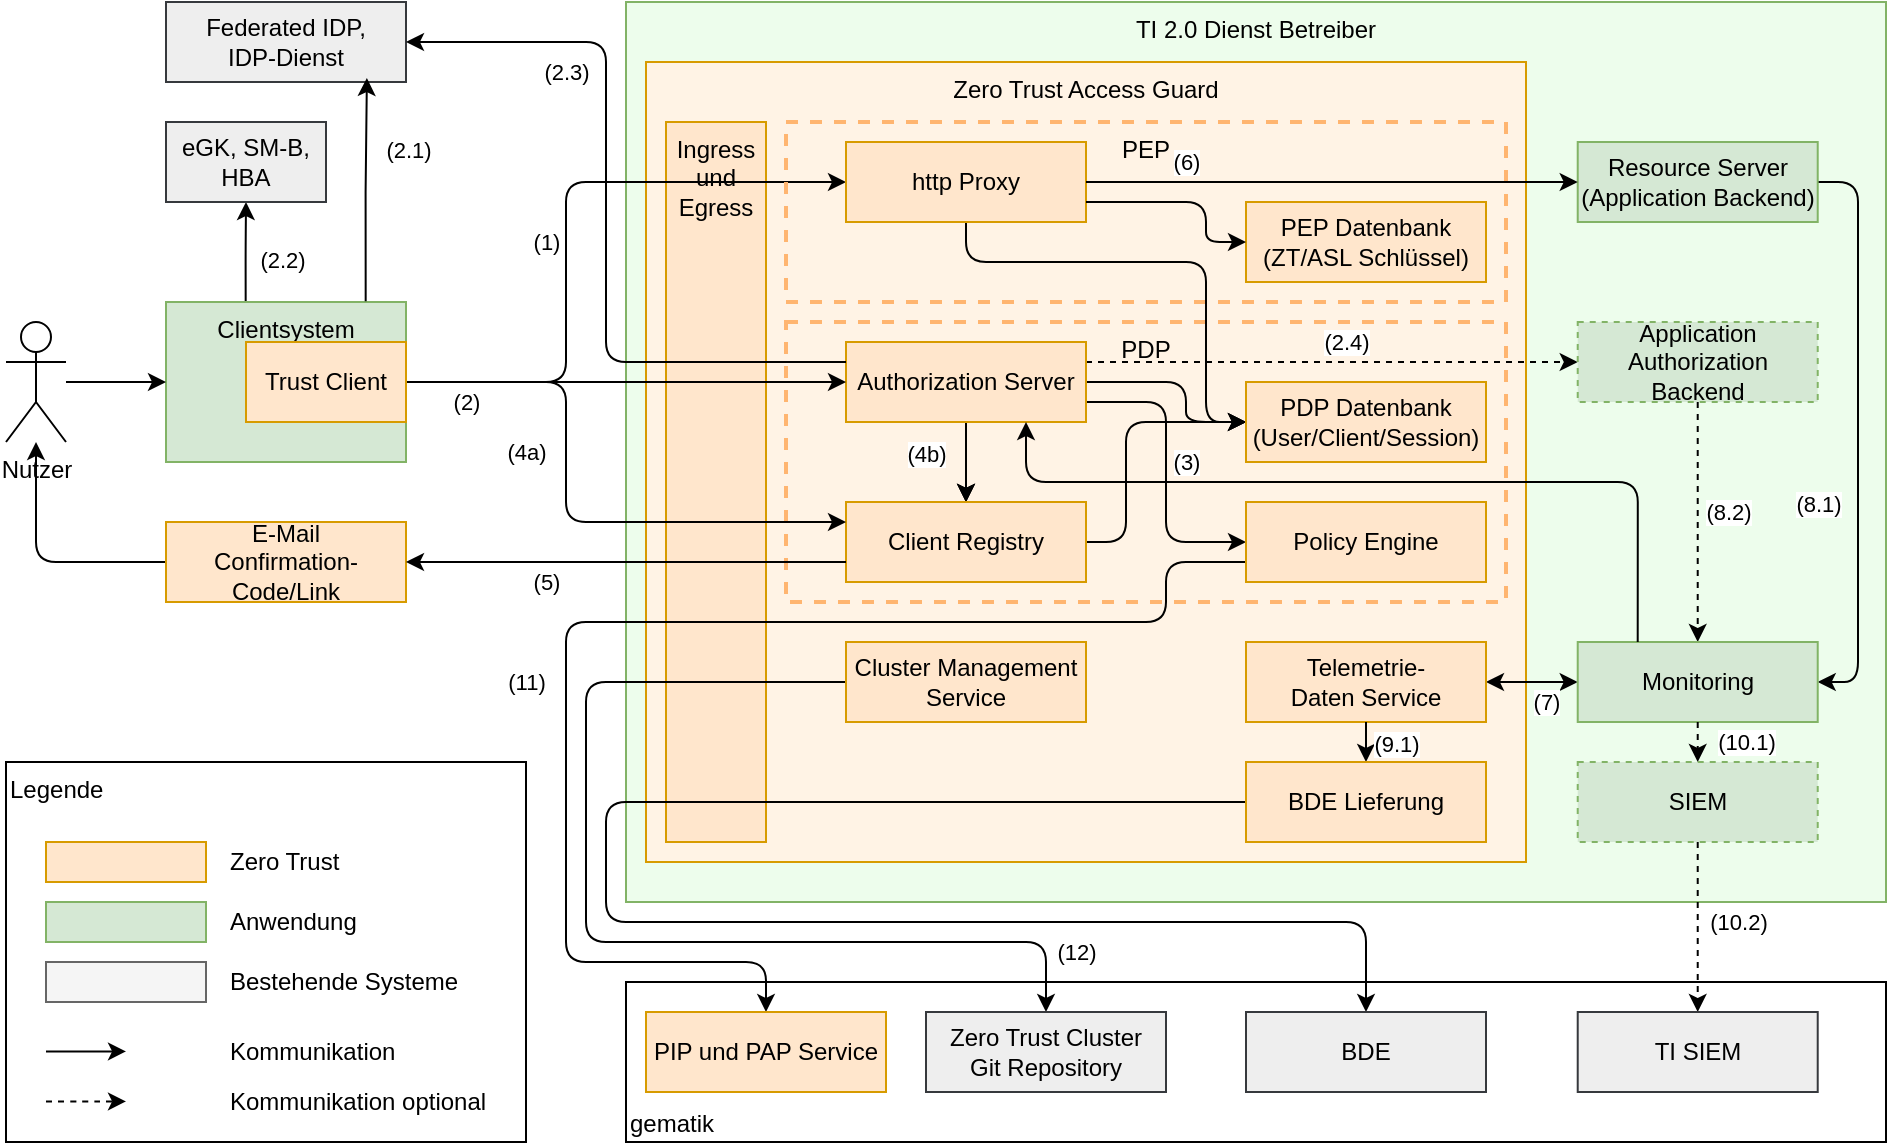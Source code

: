 <mxfile version="24.8.4">
    <diagram name="Seite-1" id="rmcg_aQgjtSpjyozXI4n">
        <mxGraphModel dx="989" dy="655" grid="1" gridSize="10" guides="1" tooltips="1" connect="1" arrows="1" fold="1" page="1" pageScale="1" pageWidth="1169" pageHeight="827" math="0" shadow="0">
            <root>
                <mxCell id="0"/>
                <mxCell id="1" parent="0"/>
                <mxCell id="VlHYgpy21l1go6Lui4qg-1" value="TI 2.0 Dienst Betreiber" style="rounded=0;whiteSpace=wrap;html=1;fillColor=#edfdec;strokeColor=#82b366;align=center;verticalAlign=top;" parent="1" vertex="1">
                    <mxGeometry x="470" y="120" width="630" height="450" as="geometry"/>
                </mxCell>
                <mxCell id="VlHYgpy21l1go6Lui4qg-2" value="Zero Trust Access Guard" style="rounded=0;whiteSpace=wrap;html=1;align=center;verticalAlign=top;fillColor=#fff3e5;strokeColor=#d79b00;" parent="1" vertex="1">
                    <mxGeometry x="480" y="150" width="440" height="400" as="geometry"/>
                </mxCell>
                <mxCell id="VlHYgpy21l1go6Lui4qg-6" value="Ingress&lt;div&gt;und&lt;/div&gt;&lt;div&gt;Egress&lt;div&gt;&lt;/div&gt;&lt;/div&gt;" style="rounded=0;whiteSpace=wrap;html=1;fillColor=#ffe6cc;strokeColor=#d79b00;verticalAlign=top;" parent="1" vertex="1">
                    <mxGeometry x="490" y="180" width="50" height="360" as="geometry"/>
                </mxCell>
                <mxCell id="VlHYgpy21l1go6Lui4qg-73" value="Legende" style="rounded=0;whiteSpace=wrap;html=1;align=left;verticalAlign=top;" parent="1" vertex="1">
                    <mxGeometry x="160" y="500" width="260" height="190" as="geometry"/>
                </mxCell>
                <mxCell id="VlHYgpy21l1go6Lui4qg-50" value="gematik" style="rounded=0;whiteSpace=wrap;html=1;align=left;verticalAlign=bottom;" parent="1" vertex="1">
                    <mxGeometry x="470" y="610" width="630" height="80" as="geometry"/>
                </mxCell>
                <mxCell id="VlHYgpy21l1go6Lui4qg-5" value="PDP" style="rounded=0;whiteSpace=wrap;html=1;fillColor=none;verticalAlign=top;strokeColor=#FFB570;dashed=1;strokeWidth=2;" parent="1" vertex="1">
                    <mxGeometry x="550" y="280" width="360" height="140" as="geometry"/>
                </mxCell>
                <mxCell id="VlHYgpy21l1go6Lui4qg-12" style="edgeStyle=orthogonalEdgeStyle;rounded=1;orthogonalLoop=1;jettySize=auto;html=1;entryX=0;entryY=0.5;entryDx=0;entryDy=0;curved=0;enumerate=0;startArrow=none;startFill=0;exitX=1;exitY=0.75;exitDx=0;exitDy=0;" parent="1" source="VlHYgpy21l1go6Lui4qg-3" target="VlHYgpy21l1go6Lui4qg-4" edge="1">
                    <mxGeometry relative="1" as="geometry">
                        <Array as="points">
                            <mxPoint x="740" y="320"/>
                            <mxPoint x="740" y="390"/>
                        </Array>
                    </mxGeometry>
                </mxCell>
                <mxCell id="VlHYgpy21l1go6Lui4qg-13" value="(3)" style="edgeLabel;html=1;align=center;verticalAlign=middle;resizable=0;points=[];" parent="VlHYgpy21l1go6Lui4qg-12" vertex="1" connectable="0">
                    <mxGeometry x="0.107" y="2" relative="1" as="geometry">
                        <mxPoint x="8" y="-13" as="offset"/>
                    </mxGeometry>
                </mxCell>
                <mxCell id="VlHYgpy21l1go6Lui4qg-17" style="edgeStyle=orthogonalEdgeStyle;rounded=0;orthogonalLoop=1;jettySize=auto;html=1;entryX=0.5;entryY=0;entryDx=0;entryDy=0;" parent="1" source="VlHYgpy21l1go6Lui4qg-3" target="VlHYgpy21l1go6Lui4qg-7" edge="1">
                    <mxGeometry relative="1" as="geometry"/>
                </mxCell>
                <mxCell id="VlHYgpy21l1go6Lui4qg-18" value="(4b)" style="edgeLabel;html=1;align=center;verticalAlign=middle;resizable=0;points=[];" parent="VlHYgpy21l1go6Lui4qg-17" vertex="1" connectable="0">
                    <mxGeometry x="-0.233" relative="1" as="geometry">
                        <mxPoint x="-20" as="offset"/>
                    </mxGeometry>
                </mxCell>
                <mxCell id="VlHYgpy21l1go6Lui4qg-19" value="" style="edgeStyle=orthogonalEdgeStyle;rounded=0;orthogonalLoop=1;jettySize=auto;html=1;" parent="1" source="VlHYgpy21l1go6Lui4qg-3" target="VlHYgpy21l1go6Lui4qg-7" edge="1">
                    <mxGeometry relative="1" as="geometry"/>
                </mxCell>
                <mxCell id="VlHYgpy21l1go6Lui4qg-20" value="" style="edgeStyle=orthogonalEdgeStyle;rounded=0;orthogonalLoop=1;jettySize=auto;html=1;" parent="1" source="VlHYgpy21l1go6Lui4qg-3" target="VlHYgpy21l1go6Lui4qg-7" edge="1">
                    <mxGeometry relative="1" as="geometry"/>
                </mxCell>
                <mxCell id="VlHYgpy21l1go6Lui4qg-42" style="edgeStyle=orthogonalEdgeStyle;rounded=0;orthogonalLoop=1;jettySize=auto;html=1;entryX=0;entryY=0.5;entryDx=0;entryDy=0;dashed=1;exitX=1;exitY=0.25;exitDx=0;exitDy=0;" parent="1" source="VlHYgpy21l1go6Lui4qg-3" target="VlHYgpy21l1go6Lui4qg-9" edge="1">
                    <mxGeometry relative="1" as="geometry"/>
                </mxCell>
                <mxCell id="VlHYgpy21l1go6Lui4qg-43" value="(2.4)" style="edgeLabel;html=1;align=center;verticalAlign=middle;resizable=0;points=[];" parent="VlHYgpy21l1go6Lui4qg-42" vertex="1" connectable="0">
                    <mxGeometry x="-0.001" y="3" relative="1" as="geometry">
                        <mxPoint x="7" y="-7" as="offset"/>
                    </mxGeometry>
                </mxCell>
                <mxCell id="vCcO2jvL2H2B9ToVF4XY-5" style="edgeStyle=orthogonalEdgeStyle;rounded=1;orthogonalLoop=1;jettySize=auto;html=1;entryX=0;entryY=0.5;entryDx=0;entryDy=0;curved=0;exitX=1;exitY=0.5;exitDx=0;exitDy=0;" parent="1" source="VlHYgpy21l1go6Lui4qg-3" target="vCcO2jvL2H2B9ToVF4XY-1" edge="1">
                    <mxGeometry relative="1" as="geometry">
                        <Array as="points">
                            <mxPoint x="750" y="310"/>
                            <mxPoint x="750" y="330"/>
                        </Array>
                    </mxGeometry>
                </mxCell>
                <mxCell id="VlHYgpy21l1go6Lui4qg-3" value="Authorization Server" style="rounded=0;whiteSpace=wrap;html=1;fillColor=#ffe6cc;strokeColor=#d79b00;" parent="1" vertex="1">
                    <mxGeometry x="580" y="290" width="120" height="40" as="geometry"/>
                </mxCell>
                <mxCell id="VlHYgpy21l1go6Lui4qg-55" style="edgeStyle=orthogonalEdgeStyle;rounded=1;orthogonalLoop=1;jettySize=auto;html=1;entryX=0.5;entryY=0;entryDx=0;entryDy=0;exitX=0;exitY=0.75;exitDx=0;exitDy=0;curved=0;" parent="1" source="VlHYgpy21l1go6Lui4qg-4" target="VlHYgpy21l1go6Lui4qg-54" edge="1">
                    <mxGeometry relative="1" as="geometry">
                        <Array as="points">
                            <mxPoint x="740" y="400"/>
                            <mxPoint x="740" y="430"/>
                            <mxPoint x="440" y="430"/>
                            <mxPoint x="440" y="600"/>
                            <mxPoint x="540" y="600"/>
                        </Array>
                    </mxGeometry>
                </mxCell>
                <mxCell id="VlHYgpy21l1go6Lui4qg-68" value="(11)" style="edgeLabel;html=1;align=center;verticalAlign=middle;resizable=0;points=[];" parent="VlHYgpy21l1go6Lui4qg-55" vertex="1" connectable="0">
                    <mxGeometry x="0.396" y="-1" relative="1" as="geometry">
                        <mxPoint x="-19" y="-64" as="offset"/>
                    </mxGeometry>
                </mxCell>
                <mxCell id="VlHYgpy21l1go6Lui4qg-4" value="Policy Engine" style="rounded=0;whiteSpace=wrap;html=1;fillColor=#ffe6cc;strokeColor=#d79b00;" parent="1" vertex="1">
                    <mxGeometry x="780" y="370" width="120" height="40" as="geometry"/>
                </mxCell>
                <mxCell id="vCcO2jvL2H2B9ToVF4XY-2" style="edgeStyle=orthogonalEdgeStyle;rounded=1;orthogonalLoop=1;jettySize=auto;html=1;entryX=0;entryY=0.5;entryDx=0;entryDy=0;curved=0;" parent="1" source="VlHYgpy21l1go6Lui4qg-7" target="vCcO2jvL2H2B9ToVF4XY-1" edge="1">
                    <mxGeometry relative="1" as="geometry">
                        <Array as="points">
                            <mxPoint x="720" y="390"/>
                            <mxPoint x="720" y="330"/>
                        </Array>
                    </mxGeometry>
                </mxCell>
                <mxCell id="VlHYgpy21l1go6Lui4qg-7" value="Client Registry" style="rounded=0;whiteSpace=wrap;html=1;fillColor=#ffe6cc;strokeColor=#d79b00;" parent="1" vertex="1">
                    <mxGeometry x="580" y="370" width="120" height="40" as="geometry"/>
                </mxCell>
                <mxCell id="VlHYgpy21l1go6Lui4qg-49" style="edgeStyle=orthogonalEdgeStyle;rounded=1;orthogonalLoop=1;jettySize=auto;html=1;entryX=1;entryY=0.5;entryDx=0;entryDy=0;curved=0;exitX=1;exitY=0.5;exitDx=0;exitDy=0;" parent="1" source="VlHYgpy21l1go6Lui4qg-8" target="VlHYgpy21l1go6Lui4qg-14" edge="1">
                    <mxGeometry relative="1" as="geometry">
                        <Array as="points">
                            <mxPoint x="1086" y="210"/>
                            <mxPoint x="1086" y="460"/>
                        </Array>
                    </mxGeometry>
                </mxCell>
                <mxCell id="VlHYgpy21l1go6Lui4qg-62" value="(8.1)" style="edgeLabel;html=1;align=center;verticalAlign=middle;resizable=0;points=[];" parent="VlHYgpy21l1go6Lui4qg-49" vertex="1" connectable="0">
                    <mxGeometry x="0.075" y="-1" relative="1" as="geometry">
                        <mxPoint x="-19" y="25" as="offset"/>
                    </mxGeometry>
                </mxCell>
                <mxCell id="VlHYgpy21l1go6Lui4qg-8" value="&lt;div&gt;Resource Server&lt;/div&gt;&lt;div&gt;(Application Backend)&lt;/div&gt;" style="rounded=0;whiteSpace=wrap;html=1;fillColor=#d5e8d4;strokeColor=#82b366;" parent="1" vertex="1">
                    <mxGeometry x="945.86" y="190" width="120" height="40" as="geometry"/>
                </mxCell>
                <mxCell id="VlHYgpy21l1go6Lui4qg-82" style="edgeStyle=orthogonalEdgeStyle;rounded=0;orthogonalLoop=1;jettySize=auto;html=1;entryX=0.5;entryY=0;entryDx=0;entryDy=0;dashed=1;" parent="1" source="VlHYgpy21l1go6Lui4qg-9" target="VlHYgpy21l1go6Lui4qg-14" edge="1">
                    <mxGeometry relative="1" as="geometry"/>
                </mxCell>
                <mxCell id="VlHYgpy21l1go6Lui4qg-83" value="(8.2)" style="edgeLabel;html=1;align=center;verticalAlign=middle;resizable=0;points=[];" parent="VlHYgpy21l1go6Lui4qg-82" vertex="1" connectable="0">
                    <mxGeometry x="-0.087" y="1" relative="1" as="geometry">
                        <mxPoint x="14" as="offset"/>
                    </mxGeometry>
                </mxCell>
                <mxCell id="VlHYgpy21l1go6Lui4qg-9" value="&lt;div&gt;Application Authorization Backend&lt;/div&gt;" style="rounded=0;whiteSpace=wrap;html=1;fillColor=#d5e8d4;strokeColor=#82b366;dashed=1;" parent="1" vertex="1">
                    <mxGeometry x="945.86" y="280" width="120" height="40" as="geometry"/>
                </mxCell>
                <mxCell id="VlHYgpy21l1go6Lui4qg-15" style="edgeStyle=orthogonalEdgeStyle;rounded=0;orthogonalLoop=1;jettySize=auto;html=1;startArrow=classic;startFill=1;" parent="1" source="VlHYgpy21l1go6Lui4qg-10" target="VlHYgpy21l1go6Lui4qg-14" edge="1">
                    <mxGeometry relative="1" as="geometry"/>
                </mxCell>
                <mxCell id="VlHYgpy21l1go6Lui4qg-61" value="(7)" style="edgeLabel;html=1;align=center;verticalAlign=middle;resizable=0;points=[];" parent="VlHYgpy21l1go6Lui4qg-15" vertex="1" connectable="0">
                    <mxGeometry x="0.111" y="-2" relative="1" as="geometry">
                        <mxPoint x="4" y="8" as="offset"/>
                    </mxGeometry>
                </mxCell>
                <mxCell id="VlHYgpy21l1go6Lui4qg-10" value="Telemetrie-Daten&amp;nbsp;&lt;span style=&quot;background-color: initial;&quot;&gt;Service&lt;/span&gt;" style="rounded=0;whiteSpace=wrap;html=1;fillColor=#ffe6cc;strokeColor=#d79b00;" parent="1" vertex="1">
                    <mxGeometry x="780" y="440" width="120" height="40" as="geometry"/>
                </mxCell>
                <mxCell id="VlHYgpy21l1go6Lui4qg-71" style="edgeStyle=orthogonalEdgeStyle;rounded=1;orthogonalLoop=1;jettySize=auto;html=1;entryX=0.5;entryY=0;entryDx=0;entryDy=0;curved=0;exitX=0;exitY=0.5;exitDx=0;exitDy=0;" parent="1" source="VlHYgpy21l1go6Lui4qg-11" target="VlHYgpy21l1go6Lui4qg-69" edge="1">
                    <mxGeometry relative="1" as="geometry">
                        <Array as="points">
                            <mxPoint x="450" y="460"/>
                            <mxPoint x="450" y="590"/>
                            <mxPoint x="680" y="590"/>
                        </Array>
                    </mxGeometry>
                </mxCell>
                <mxCell id="VlHYgpy21l1go6Lui4qg-72" value="(12)" style="edgeLabel;html=1;align=center;verticalAlign=middle;resizable=0;points=[];" parent="VlHYgpy21l1go6Lui4qg-71" vertex="1" connectable="0">
                    <mxGeometry x="0.494" y="1" relative="1" as="geometry">
                        <mxPoint x="113" y="6" as="offset"/>
                    </mxGeometry>
                </mxCell>
                <mxCell id="VlHYgpy21l1go6Lui4qg-11" value="Cluster Management&lt;div&gt;Service&lt;/div&gt;" style="rounded=0;whiteSpace=wrap;html=1;fillColor=#ffe6cc;strokeColor=#d79b00;" parent="1" vertex="1">
                    <mxGeometry x="580" y="440" width="120" height="40" as="geometry"/>
                </mxCell>
                <mxCell id="VlHYgpy21l1go6Lui4qg-63" style="edgeStyle=orthogonalEdgeStyle;rounded=1;orthogonalLoop=1;jettySize=auto;html=1;entryX=0.5;entryY=0;entryDx=0;entryDy=0;curved=0;" parent="1" target="VlHYgpy21l1go6Lui4qg-44" edge="1">
                    <mxGeometry relative="1" as="geometry">
                        <mxPoint x="840" y="480" as="sourcePoint"/>
                    </mxGeometry>
                </mxCell>
                <mxCell id="VlHYgpy21l1go6Lui4qg-64" value="(9.1)" style="edgeLabel;html=1;align=center;verticalAlign=middle;resizable=0;points=[];" parent="VlHYgpy21l1go6Lui4qg-63" vertex="1" connectable="0">
                    <mxGeometry x="0.385" y="1" relative="1" as="geometry">
                        <mxPoint x="14" y="-3" as="offset"/>
                    </mxGeometry>
                </mxCell>
                <mxCell id="VlHYgpy21l1go6Lui4qg-14" value="&lt;div&gt;Monitoring&lt;/div&gt;" style="rounded=0;whiteSpace=wrap;html=1;fillColor=#d5e8d4;strokeColor=#82b366;" parent="1" vertex="1">
                    <mxGeometry x="945.86" y="440" width="120" height="40" as="geometry"/>
                </mxCell>
                <mxCell id="VlHYgpy21l1go6Lui4qg-25" style="edgeStyle=orthogonalEdgeStyle;rounded=1;orthogonalLoop=1;jettySize=auto;html=1;curved=0;entryX=0;entryY=0.5;entryDx=0;entryDy=0;exitX=1;exitY=0.5;exitDx=0;exitDy=0;" parent="1" source="W73TImAPQAttKoGehWNf-1" target="3iQ7CieG_20oYP9cDW3w-2" edge="1">
                    <mxGeometry relative="1" as="geometry">
                        <Array as="points">
                            <mxPoint x="440" y="310"/>
                            <mxPoint x="440" y="210"/>
                        </Array>
                        <mxPoint x="490" y="220" as="targetPoint"/>
                    </mxGeometry>
                </mxCell>
                <mxCell id="VlHYgpy21l1go6Lui4qg-26" value="(1)" style="edgeLabel;html=1;align=center;verticalAlign=middle;resizable=0;points=[];" parent="VlHYgpy21l1go6Lui4qg-25" vertex="1" connectable="0">
                    <mxGeometry x="0.145" y="1" relative="1" as="geometry">
                        <mxPoint x="-13" y="31" as="offset"/>
                    </mxGeometry>
                </mxCell>
                <mxCell id="VlHYgpy21l1go6Lui4qg-36" style="edgeStyle=orthogonalEdgeStyle;rounded=1;orthogonalLoop=1;jettySize=auto;html=1;entryX=0.5;entryY=1;entryDx=0;entryDy=0;curved=0;exitX=0.332;exitY=0;exitDx=0;exitDy=0;exitPerimeter=0;" parent="1" source="VlHYgpy21l1go6Lui4qg-22" target="VlHYgpy21l1go6Lui4qg-35" edge="1">
                    <mxGeometry relative="1" as="geometry">
                        <mxPoint x="280" y="269" as="sourcePoint"/>
                        <mxPoint x="280" y="230" as="targetPoint"/>
                    </mxGeometry>
                </mxCell>
                <mxCell id="VlHYgpy21l1go6Lui4qg-59" value="(2.2)" style="edgeLabel;html=1;align=center;verticalAlign=middle;resizable=0;points=[];" parent="VlHYgpy21l1go6Lui4qg-36" vertex="1" connectable="0">
                    <mxGeometry x="-0.167" y="1" relative="1" as="geometry">
                        <mxPoint x="19" as="offset"/>
                    </mxGeometry>
                </mxCell>
                <mxCell id="VlHYgpy21l1go6Lui4qg-22" value="Clientsystem" style="rounded=0;whiteSpace=wrap;html=1;fillColor=#d5e8d4;strokeColor=#82b366;verticalAlign=top;" parent="1" vertex="1">
                    <mxGeometry x="240" y="270" width="120" height="80" as="geometry"/>
                </mxCell>
                <mxCell id="VlHYgpy21l1go6Lui4qg-30" style="edgeStyle=orthogonalEdgeStyle;rounded=0;orthogonalLoop=1;jettySize=auto;html=1;entryX=0;entryY=0.5;entryDx=0;entryDy=0;" parent="1" source="VlHYgpy21l1go6Lui4qg-29" target="VlHYgpy21l1go6Lui4qg-22" edge="1">
                    <mxGeometry relative="1" as="geometry"/>
                </mxCell>
                <mxCell id="VlHYgpy21l1go6Lui4qg-29" value="Nutzer" style="shape=umlActor;verticalLabelPosition=bottom;verticalAlign=top;html=1;outlineConnect=0;" parent="1" vertex="1">
                    <mxGeometry x="160" y="280" width="30" height="60" as="geometry"/>
                </mxCell>
                <mxCell id="VlHYgpy21l1go6Lui4qg-32" style="edgeStyle=orthogonalEdgeStyle;rounded=1;orthogonalLoop=1;jettySize=auto;html=1;curved=0;" parent="1" source="VlHYgpy21l1go6Lui4qg-31" target="VlHYgpy21l1go6Lui4qg-29" edge="1">
                    <mxGeometry relative="1" as="geometry"/>
                </mxCell>
                <mxCell id="VlHYgpy21l1go6Lui4qg-31" value="E-Mail&lt;div&gt;Confirmation-Code/Link&lt;/div&gt;" style="rounded=0;whiteSpace=wrap;html=1;fillColor=#ffe6cc;strokeColor=#d79b00;" parent="1" vertex="1">
                    <mxGeometry x="240" y="380" width="120" height="40" as="geometry"/>
                </mxCell>
                <mxCell id="VlHYgpy21l1go6Lui4qg-35" value="eGK, SM-B,&lt;div&gt;HBA&lt;/div&gt;" style="rounded=0;whiteSpace=wrap;html=1;fillColor=#eeeeee;strokeColor=#36393d;" parent="1" vertex="1">
                    <mxGeometry x="240" y="180" width="80" height="40" as="geometry"/>
                </mxCell>
                <mxCell id="VlHYgpy21l1go6Lui4qg-37" value="Federated IDP,&lt;div&gt;IDP-Dienst&lt;/div&gt;" style="rounded=0;whiteSpace=wrap;html=1;fillColor=#eeeeee;strokeColor=#36393d;" parent="1" vertex="1">
                    <mxGeometry x="240" y="120" width="120" height="40" as="geometry"/>
                </mxCell>
                <mxCell id="VlHYgpy21l1go6Lui4qg-38" style="edgeStyle=orthogonalEdgeStyle;rounded=0;orthogonalLoop=1;jettySize=auto;html=1;entryX=0.837;entryY=0.95;entryDx=0;entryDy=0;entryPerimeter=0;exitX=0.832;exitY=-0.004;exitDx=0;exitDy=0;exitPerimeter=0;" parent="1" source="VlHYgpy21l1go6Lui4qg-22" target="VlHYgpy21l1go6Lui4qg-37" edge="1">
                    <mxGeometry relative="1" as="geometry"/>
                </mxCell>
                <mxCell id="VlHYgpy21l1go6Lui4qg-41" value="(2.1)" style="edgeLabel;html=1;align=center;verticalAlign=middle;resizable=0;points=[];" parent="VlHYgpy21l1go6Lui4qg-38" vertex="1" connectable="0">
                    <mxGeometry x="0.181" y="1" relative="1" as="geometry">
                        <mxPoint x="21" y="-10" as="offset"/>
                    </mxGeometry>
                </mxCell>
                <mxCell id="VlHYgpy21l1go6Lui4qg-56" style="edgeStyle=orthogonalEdgeStyle;rounded=1;orthogonalLoop=1;jettySize=auto;html=1;entryX=0.5;entryY=0;entryDx=0;entryDy=0;exitX=0;exitY=0.5;exitDx=0;exitDy=0;curved=0;" parent="1" source="VlHYgpy21l1go6Lui4qg-44" target="VlHYgpy21l1go6Lui4qg-52" edge="1">
                    <mxGeometry relative="1" as="geometry">
                        <Array as="points">
                            <mxPoint x="460" y="520"/>
                            <mxPoint x="460" y="580"/>
                            <mxPoint x="840" y="580"/>
                        </Array>
                    </mxGeometry>
                </mxCell>
                <mxCell id="VlHYgpy21l1go6Lui4qg-44" value="&lt;div&gt;BDE Lieferung&lt;/div&gt;" style="rounded=0;whiteSpace=wrap;html=1;fillColor=#ffe6cc;strokeColor=#d79b00;" parent="1" vertex="1">
                    <mxGeometry x="780" y="500" width="120" height="40" as="geometry"/>
                </mxCell>
                <mxCell id="VlHYgpy21l1go6Lui4qg-58" style="edgeStyle=orthogonalEdgeStyle;rounded=0;orthogonalLoop=1;jettySize=auto;html=1;entryX=0.5;entryY=0;entryDx=0;entryDy=0;dashed=1;" parent="1" source="VlHYgpy21l1go6Lui4qg-45" target="VlHYgpy21l1go6Lui4qg-57" edge="1">
                    <mxGeometry relative="1" as="geometry"/>
                </mxCell>
                <mxCell id="VlHYgpy21l1go6Lui4qg-67" value="(10.2)" style="edgeLabel;html=1;align=center;verticalAlign=middle;resizable=0;points=[];" parent="VlHYgpy21l1go6Lui4qg-58" vertex="1" connectable="0">
                    <mxGeometry x="0.004" relative="1" as="geometry">
                        <mxPoint x="20" y="-3" as="offset"/>
                    </mxGeometry>
                </mxCell>
                <mxCell id="VlHYgpy21l1go6Lui4qg-48" style="edgeStyle=orthogonalEdgeStyle;rounded=1;orthogonalLoop=1;jettySize=auto;html=1;entryX=0.5;entryY=0;entryDx=0;entryDy=0;dashed=1;curved=0;exitX=0.5;exitY=1;exitDx=0;exitDy=0;" parent="1" source="VlHYgpy21l1go6Lui4qg-14" target="VlHYgpy21l1go6Lui4qg-45" edge="1">
                    <mxGeometry relative="1" as="geometry">
                        <Array as="points"/>
                    </mxGeometry>
                </mxCell>
                <mxCell id="VlHYgpy21l1go6Lui4qg-65" value="(10.1)" style="edgeLabel;html=1;align=center;verticalAlign=middle;resizable=0;points=[];" parent="VlHYgpy21l1go6Lui4qg-48" vertex="1" connectable="0">
                    <mxGeometry x="-0.052" relative="1" as="geometry">
                        <mxPoint x="24" as="offset"/>
                    </mxGeometry>
                </mxCell>
                <mxCell id="VlHYgpy21l1go6Lui4qg-52" value="&lt;div&gt;BDE&lt;/div&gt;" style="rounded=0;whiteSpace=wrap;html=1;fillColor=#eeeeee;strokeColor=#36393d;" parent="1" vertex="1">
                    <mxGeometry x="780" y="625" width="120" height="40" as="geometry"/>
                </mxCell>
                <mxCell id="VlHYgpy21l1go6Lui4qg-54" value="PIP und PAP Service" style="rounded=0;whiteSpace=wrap;html=1;fillColor=#ffe6cc;strokeColor=#d79b00;" parent="1" vertex="1">
                    <mxGeometry x="480" y="625" width="120" height="40" as="geometry"/>
                </mxCell>
                <mxCell id="VlHYgpy21l1go6Lui4qg-57" value="&lt;div&gt;TI SIEM&lt;/div&gt;" style="rounded=0;whiteSpace=wrap;html=1;fillColor=#eeeeee;strokeColor=#36393d;" parent="1" vertex="1">
                    <mxGeometry x="945.86" y="625" width="120" height="40" as="geometry"/>
                </mxCell>
                <mxCell id="VlHYgpy21l1go6Lui4qg-69" value="Zero Trust Cluster Git&amp;nbsp;&lt;span style=&quot;background-color: initial;&quot;&gt;Repository&lt;/span&gt;" style="rounded=0;whiteSpace=wrap;html=1;fillColor=#eeeeee;strokeColor=#36393d;" parent="1" vertex="1">
                    <mxGeometry x="620" y="625" width="120" height="40" as="geometry"/>
                </mxCell>
                <mxCell id="VlHYgpy21l1go6Lui4qg-74" value="" style="rounded=0;whiteSpace=wrap;html=1;fillColor=#ffe6cc;strokeColor=#d79b00;" parent="1" vertex="1">
                    <mxGeometry x="180" y="540" width="80" height="20" as="geometry"/>
                </mxCell>
                <mxCell id="VlHYgpy21l1go6Lui4qg-75" value="Zero Trust" style="text;html=1;align=left;verticalAlign=middle;whiteSpace=wrap;rounded=0;" parent="1" vertex="1">
                    <mxGeometry x="270" y="540" width="130" height="20" as="geometry"/>
                </mxCell>
                <mxCell id="VlHYgpy21l1go6Lui4qg-76" value="" style="rounded=0;whiteSpace=wrap;html=1;fillColor=#d5e8d4;strokeColor=#82b366;" parent="1" vertex="1">
                    <mxGeometry x="180" y="570" width="80" height="20" as="geometry"/>
                </mxCell>
                <mxCell id="VlHYgpy21l1go6Lui4qg-77" value="Anwendung" style="text;html=1;align=left;verticalAlign=middle;whiteSpace=wrap;rounded=0;" parent="1" vertex="1">
                    <mxGeometry x="270" y="570" width="130" height="20" as="geometry"/>
                </mxCell>
                <mxCell id="VlHYgpy21l1go6Lui4qg-78" value="" style="rounded=0;whiteSpace=wrap;html=1;fillColor=#f5f5f5;strokeColor=#666666;fontColor=#333333;" parent="1" vertex="1">
                    <mxGeometry x="180" y="600" width="80" height="20" as="geometry"/>
                </mxCell>
                <mxCell id="VlHYgpy21l1go6Lui4qg-79" value="Bestehende Systeme" style="text;html=1;align=left;verticalAlign=middle;whiteSpace=wrap;rounded=0;" parent="1" vertex="1">
                    <mxGeometry x="270" y="600" width="130" height="20" as="geometry"/>
                </mxCell>
                <mxCell id="VlHYgpy21l1go6Lui4qg-88" style="edgeStyle=orthogonalEdgeStyle;rounded=1;orthogonalLoop=1;jettySize=auto;html=1;curved=0;" parent="1" edge="1">
                    <mxGeometry relative="1" as="geometry">
                        <mxPoint x="180" y="644.71" as="sourcePoint"/>
                        <mxPoint x="220" y="644.71" as="targetPoint"/>
                        <Array as="points">
                            <mxPoint x="200" y="645"/>
                            <mxPoint x="200" y="645"/>
                        </Array>
                    </mxGeometry>
                </mxCell>
                <mxCell id="VlHYgpy21l1go6Lui4qg-90" value="Kommunikation" style="text;html=1;align=left;verticalAlign=middle;whiteSpace=wrap;rounded=0;" parent="1" vertex="1">
                    <mxGeometry x="270" y="635" width="120" height="20" as="geometry"/>
                </mxCell>
                <mxCell id="VlHYgpy21l1go6Lui4qg-91" style="edgeStyle=orthogonalEdgeStyle;rounded=1;orthogonalLoop=1;jettySize=auto;html=1;curved=0;dashed=1;" parent="1" edge="1">
                    <mxGeometry relative="1" as="geometry">
                        <mxPoint x="180" y="669.71" as="sourcePoint"/>
                        <mxPoint x="220" y="669.71" as="targetPoint"/>
                        <Array as="points">
                            <mxPoint x="200" y="669.71"/>
                            <mxPoint x="200" y="669.71"/>
                        </Array>
                    </mxGeometry>
                </mxCell>
                <mxCell id="VlHYgpy21l1go6Lui4qg-92" value="Kommunikation optional" style="text;html=1;align=left;verticalAlign=middle;whiteSpace=wrap;rounded=0;" parent="1" vertex="1">
                    <mxGeometry x="270" y="660" width="140" height="20" as="geometry"/>
                </mxCell>
                <mxCell id="VlHYgpy21l1go6Lui4qg-23" style="edgeStyle=orthogonalEdgeStyle;rounded=0;orthogonalLoop=1;jettySize=auto;html=1;entryX=0;entryY=0.5;entryDx=0;entryDy=0;" parent="1" source="VlHYgpy21l1go6Lui4qg-22" target="VlHYgpy21l1go6Lui4qg-3" edge="1">
                    <mxGeometry relative="1" as="geometry"/>
                </mxCell>
                <mxCell id="VlHYgpy21l1go6Lui4qg-24" value="(2)" style="edgeLabel;html=1;align=center;verticalAlign=middle;resizable=0;points=[];" parent="VlHYgpy21l1go6Lui4qg-23" vertex="1" connectable="0">
                    <mxGeometry x="-0.467" y="-3" relative="1" as="geometry">
                        <mxPoint x="-29" y="7" as="offset"/>
                    </mxGeometry>
                </mxCell>
                <mxCell id="VlHYgpy21l1go6Lui4qg-39" style="edgeStyle=orthogonalEdgeStyle;rounded=1;orthogonalLoop=1;jettySize=auto;html=1;curved=0;exitX=1;exitY=0.5;exitDx=0;exitDy=0;" parent="1" source="W73TImAPQAttKoGehWNf-1" target="VlHYgpy21l1go6Lui4qg-7" edge="1">
                    <mxGeometry relative="1" as="geometry">
                        <Array as="points">
                            <mxPoint x="440" y="310"/>
                            <mxPoint x="440" y="380"/>
                        </Array>
                    </mxGeometry>
                </mxCell>
                <mxCell id="VlHYgpy21l1go6Lui4qg-40" value="(4a)" style="edgeLabel;html=1;align=center;verticalAlign=middle;resizable=0;points=[];" parent="VlHYgpy21l1go6Lui4qg-39" vertex="1" connectable="0">
                    <mxGeometry x="0.201" y="-1" relative="1" as="geometry">
                        <mxPoint x="-44" y="-36" as="offset"/>
                    </mxGeometry>
                </mxCell>
                <mxCell id="VlHYgpy21l1go6Lui4qg-33" style="edgeStyle=orthogonalEdgeStyle;rounded=0;orthogonalLoop=1;jettySize=auto;html=1;entryX=1;entryY=0.5;entryDx=0;entryDy=0;exitX=0;exitY=0.75;exitDx=0;exitDy=0;" parent="1" source="VlHYgpy21l1go6Lui4qg-7" target="VlHYgpy21l1go6Lui4qg-31" edge="1">
                    <mxGeometry relative="1" as="geometry"/>
                </mxCell>
                <mxCell id="VlHYgpy21l1go6Lui4qg-34" value="(5)" style="edgeLabel;html=1;align=center;verticalAlign=middle;resizable=0;points=[];" parent="VlHYgpy21l1go6Lui4qg-33" vertex="1" connectable="0">
                    <mxGeometry x="0.377" y="1" relative="1" as="geometry">
                        <mxPoint x="1" y="9" as="offset"/>
                    </mxGeometry>
                </mxCell>
                <mxCell id="W73TImAPQAttKoGehWNf-1" value="Trust Client" style="rounded=0;whiteSpace=wrap;html=1;fillColor=#ffe6cc;strokeColor=#d79b00;" parent="1" vertex="1">
                    <mxGeometry x="280" y="290" width="80" height="40" as="geometry"/>
                </mxCell>
                <mxCell id="3iQ7CieG_20oYP9cDW3w-1" value="PEP" style="rounded=0;whiteSpace=wrap;html=1;fillColor=none;verticalAlign=top;strokeColor=#FFB570;dashed=1;strokeWidth=2;" parent="1" vertex="1">
                    <mxGeometry x="550" y="180" width="360" height="90" as="geometry"/>
                </mxCell>
                <mxCell id="vCcO2jvL2H2B9ToVF4XY-4" style="edgeStyle=orthogonalEdgeStyle;rounded=1;orthogonalLoop=1;jettySize=auto;html=1;curved=0;exitX=0.5;exitY=1;exitDx=0;exitDy=0;" parent="1" source="3iQ7CieG_20oYP9cDW3w-2" edge="1">
                    <mxGeometry relative="1" as="geometry">
                        <mxPoint x="780" y="330" as="targetPoint"/>
                        <Array as="points">
                            <mxPoint x="640" y="250"/>
                            <mxPoint x="760" y="250"/>
                            <mxPoint x="760" y="330"/>
                        </Array>
                    </mxGeometry>
                </mxCell>
                <mxCell id="3iQ7CieG_20oYP9cDW3w-2" value="http Proxy" style="rounded=0;whiteSpace=wrap;html=1;fillColor=#ffe6cc;strokeColor=#d79b00;" parent="1" vertex="1">
                    <mxGeometry x="580" y="190" width="120" height="40" as="geometry"/>
                </mxCell>
                <mxCell id="W73TImAPQAttKoGehWNf-2" style="edgeStyle=orthogonalEdgeStyle;rounded=1;orthogonalLoop=1;jettySize=auto;html=1;entryX=1;entryY=0.5;entryDx=0;entryDy=0;exitX=0;exitY=0.25;exitDx=0;exitDy=0;curved=0;" parent="1" source="VlHYgpy21l1go6Lui4qg-3" target="VlHYgpy21l1go6Lui4qg-37" edge="1">
                    <mxGeometry relative="1" as="geometry">
                        <Array as="points">
                            <mxPoint x="460" y="300"/>
                            <mxPoint x="460" y="140"/>
                        </Array>
                    </mxGeometry>
                </mxCell>
                <mxCell id="W73TImAPQAttKoGehWNf-3" value="(2.3)" style="edgeLabel;html=1;align=center;verticalAlign=middle;resizable=0;points=[];" parent="W73TImAPQAttKoGehWNf-2" vertex="1" connectable="0">
                    <mxGeometry x="0.002" y="1" relative="1" as="geometry">
                        <mxPoint x="-19" y="-75" as="offset"/>
                    </mxGeometry>
                </mxCell>
                <mxCell id="VlHYgpy21l1go6Lui4qg-16" style="edgeStyle=orthogonalEdgeStyle;rounded=1;orthogonalLoop=1;jettySize=auto;html=1;entryX=0;entryY=0.5;entryDx=0;entryDy=0;exitX=1;exitY=0.5;exitDx=0;exitDy=0;curved=0;" parent="1" source="3iQ7CieG_20oYP9cDW3w-2" target="VlHYgpy21l1go6Lui4qg-8" edge="1">
                    <mxGeometry relative="1" as="geometry"/>
                </mxCell>
                <mxCell id="VlHYgpy21l1go6Lui4qg-60" value="(6)" style="edgeLabel;html=1;align=center;verticalAlign=middle;resizable=0;points=[];" parent="VlHYgpy21l1go6Lui4qg-16" vertex="1" connectable="0">
                    <mxGeometry x="-0.396" y="1" relative="1" as="geometry">
                        <mxPoint x="-24" y="-9" as="offset"/>
                    </mxGeometry>
                </mxCell>
                <mxCell id="vCcO2jvL2H2B9ToVF4XY-1" value="PDP Datenbank&lt;div&gt;(User/Client/Session)&lt;/div&gt;" style="rounded=0;whiteSpace=wrap;html=1;fillColor=#ffe6cc;strokeColor=#d79b00;" parent="1" vertex="1">
                    <mxGeometry x="780" y="310" width="120" height="40" as="geometry"/>
                </mxCell>
                <mxCell id="2" value="PEP Datenbank&lt;div&gt;(ZT/ASL Schlüssel)&lt;/div&gt;" style="rounded=0;whiteSpace=wrap;html=1;fillColor=#ffe6cc;strokeColor=#d79b00;" parent="1" vertex="1">
                    <mxGeometry x="780" y="220" width="120" height="40" as="geometry"/>
                </mxCell>
                <mxCell id="6" style="edgeStyle=orthogonalEdgeStyle;rounded=1;orthogonalLoop=1;jettySize=auto;html=1;curved=0;exitX=1;exitY=0.75;exitDx=0;exitDy=0;entryX=0;entryY=0.5;entryDx=0;entryDy=0;" parent="1" source="3iQ7CieG_20oYP9cDW3w-2" target="2" edge="1">
                    <mxGeometry relative="1" as="geometry">
                        <mxPoint x="790" y="340" as="targetPoint"/>
                        <Array as="points">
                            <mxPoint x="760" y="220"/>
                            <mxPoint x="760" y="240"/>
                        </Array>
                        <mxPoint x="650" y="240" as="sourcePoint"/>
                    </mxGeometry>
                </mxCell>
                <mxCell id="9" style="edgeStyle=orthogonalEdgeStyle;html=1;entryX=0.75;entryY=1;entryDx=0;entryDy=0;exitX=0.25;exitY=0;exitDx=0;exitDy=0;" edge="1" parent="1" source="VlHYgpy21l1go6Lui4qg-14" target="VlHYgpy21l1go6Lui4qg-3">
                    <mxGeometry relative="1" as="geometry">
                        <Array as="points">
                            <mxPoint x="976" y="360"/>
                            <mxPoint x="670" y="360"/>
                        </Array>
                    </mxGeometry>
                </mxCell>
                <mxCell id="VlHYgpy21l1go6Lui4qg-45" value="&lt;div&gt;SIEM&lt;/div&gt;" style="rounded=0;whiteSpace=wrap;html=1;fillColor=#d5e8d4;strokeColor=#82b366;dashed=1;" parent="1" vertex="1">
                    <mxGeometry x="945.86" y="500" width="120" height="40" as="geometry"/>
                </mxCell>
            </root>
        </mxGraphModel>
    </diagram>
</mxfile>